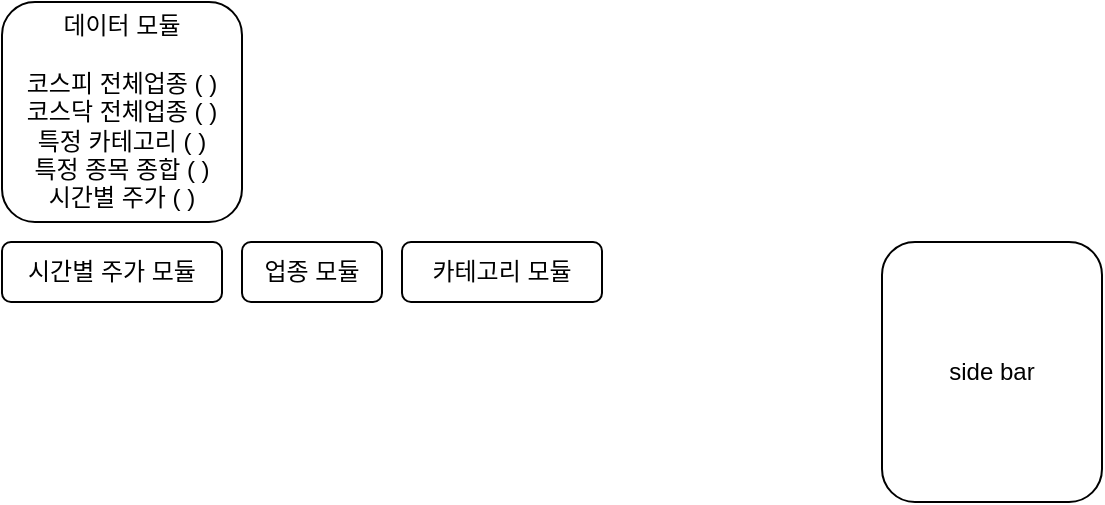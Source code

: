 <mxfile>
    <diagram id="M_BzZV5xm2q3AZ3RkC8H" name="페이지-1">
        <mxGraphModel dx="1129" dy="516" grid="1" gridSize="10" guides="1" tooltips="1" connect="1" arrows="1" fold="1" page="1" pageScale="1" pageWidth="8027" pageHeight="1169" math="0" shadow="0">
            <root>
                <mxCell id="0"/>
                <mxCell id="1" parent="0"/>
                <mxCell id="2" value="데이터 모듈&lt;br&gt;&lt;br&gt;코스피 전체업종 ( )&lt;br&gt;코스닥 전체업종 ( )&lt;br&gt;특정 카테고리 ( )&lt;br&gt;특정 종목 종합 ( )&lt;br&gt;시간별 주가 ( )" style="rounded=1;whiteSpace=wrap;html=1;" vertex="1" parent="1">
                    <mxGeometry x="10" y="10" width="120" height="110" as="geometry"/>
                </mxCell>
                <mxCell id="3" value="side bar" style="rounded=1;whiteSpace=wrap;html=1;" vertex="1" parent="1">
                    <mxGeometry x="450" y="130" width="110" height="130" as="geometry"/>
                </mxCell>
                <mxCell id="4" value="업종 모듈" style="rounded=1;whiteSpace=wrap;html=1;" vertex="1" parent="1">
                    <mxGeometry x="130" y="130" width="70" height="30" as="geometry"/>
                </mxCell>
                <mxCell id="5" value="카테고리 모듈" style="rounded=1;whiteSpace=wrap;html=1;" vertex="1" parent="1">
                    <mxGeometry x="210" y="130" width="100" height="30" as="geometry"/>
                </mxCell>
                <mxCell id="6" value="시간별 주가 모듈" style="rounded=1;whiteSpace=wrap;html=1;" vertex="1" parent="1">
                    <mxGeometry x="10" y="130" width="110" height="30" as="geometry"/>
                </mxCell>
            </root>
        </mxGraphModel>
    </diagram>
</mxfile>
